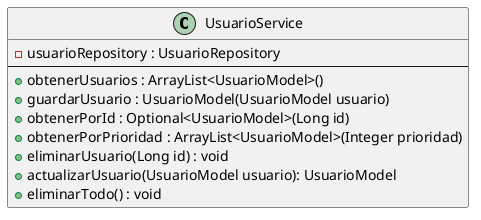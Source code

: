 @startuml
class UsuarioService{
 - usuarioRepository : UsuarioRepository
 --
 + obtenerUsuarios : ArrayList<UsuarioModel>()
 + guardarUsuario : UsuarioModel(UsuarioModel usuario)
 + obtenerPorId : Optional<UsuarioModel>(Long id)
 + obtenerPorPrioridad : ArrayList<UsuarioModel>(Integer prioridad)
 + eliminarUsuario(Long id) : void
 + actualizarUsuario(UsuarioModel usuario): UsuarioModel
 + eliminarTodo() : void
}
@enduml